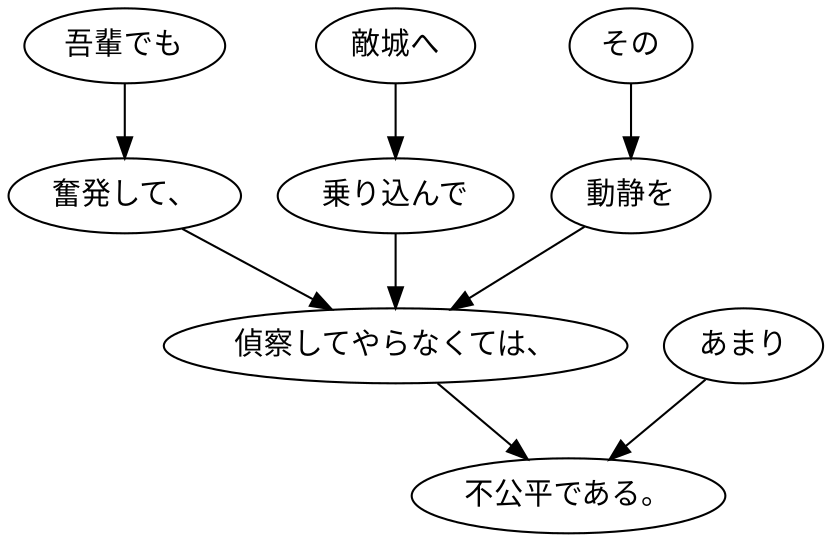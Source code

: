 digraph graph1792 {
	node0 [label="吾輩でも"];
	node1 [label="奮発して、"];
	node2 [label="敵城へ"];
	node3 [label="乗り込んで"];
	node4 [label="その"];
	node5 [label="動静を"];
	node6 [label="偵察してやらなくては、"];
	node7 [label="あまり"];
	node8 [label="不公平である。"];
	node0 -> node1;
	node1 -> node6;
	node2 -> node3;
	node3 -> node6;
	node4 -> node5;
	node5 -> node6;
	node6 -> node8;
	node7 -> node8;
}
